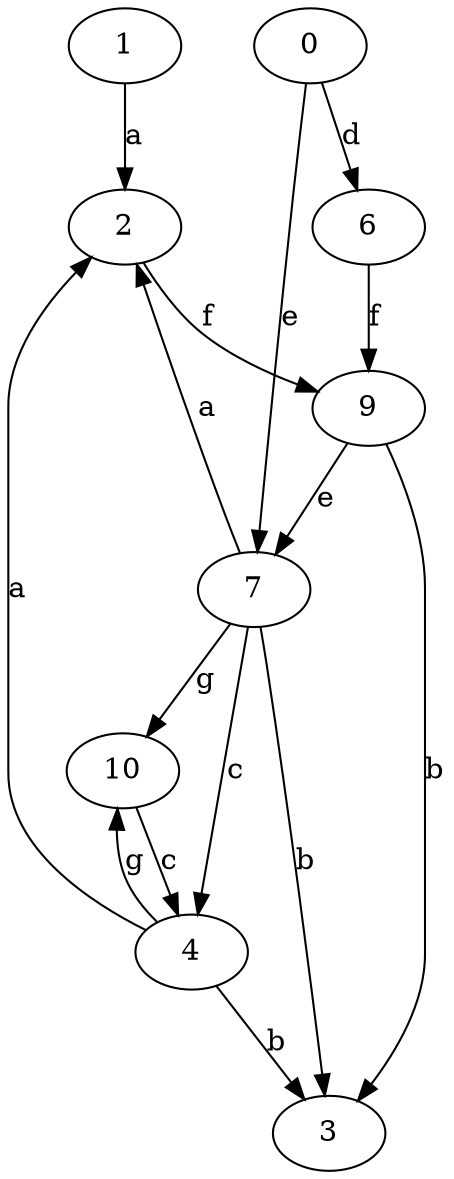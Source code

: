 strict digraph  {
1;
2;
3;
4;
0;
6;
7;
9;
10;
1 -> 2  [label=a];
2 -> 9  [label=f];
4 -> 2  [label=a];
4 -> 3  [label=b];
4 -> 10  [label=g];
0 -> 6  [label=d];
0 -> 7  [label=e];
6 -> 9  [label=f];
7 -> 2  [label=a];
7 -> 3  [label=b];
7 -> 4  [label=c];
7 -> 10  [label=g];
9 -> 3  [label=b];
9 -> 7  [label=e];
10 -> 4  [label=c];
}
